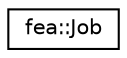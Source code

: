 digraph "Graphical Class Hierarchy"
{
  edge [fontname="Helvetica",fontsize="10",labelfontname="Helvetica",labelfontsize="10"];
  node [fontname="Helvetica",fontsize="10",shape=record];
  rankdir="LR";
  Node1 [label="fea::Job",height=0.2,width=0.4,color="black", fillcolor="white", style="filled",URL="$structfea_1_1_job.html",tooltip="Contains a node list, element list, and the properties of each element. "];
}
